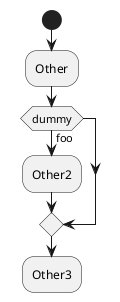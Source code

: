{
  "sha1": "66mhhpya1e9jcfpwrny86qnxao4f5ga",
  "insertion": {
    "when": "2024-05-30T20:48:20.890Z",
    "user": "plantuml@gmail.com"
  }
}
@startuml
start
:Other;
if (dummy) then (foo)
:Other2;
endif
:Other3;
@enduml
